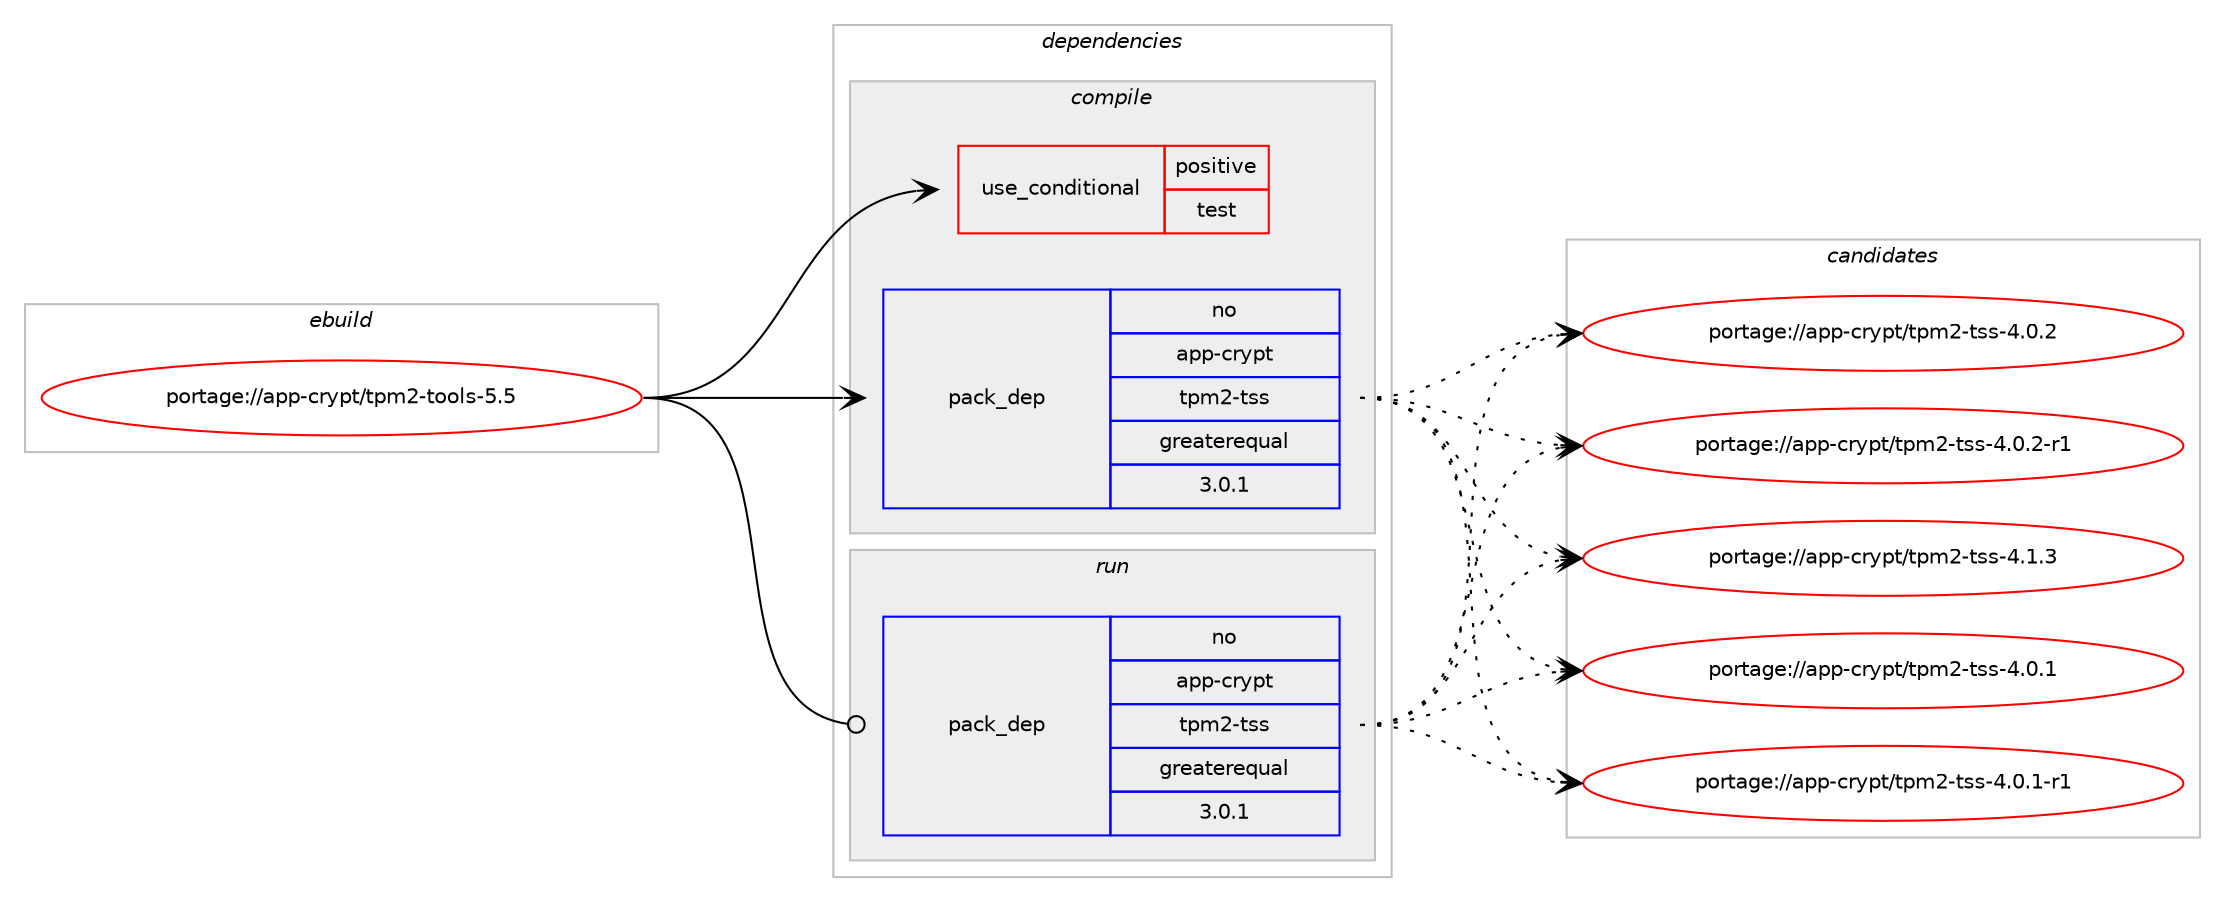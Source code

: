 digraph prolog {

# *************
# Graph options
# *************

newrank=true;
concentrate=true;
compound=true;
graph [rankdir=LR,fontname=Helvetica,fontsize=10,ranksep=1.5];#, ranksep=2.5, nodesep=0.2];
edge  [arrowhead=vee];
node  [fontname=Helvetica,fontsize=10];

# **********
# The ebuild
# **********

subgraph cluster_leftcol {
color=gray;
rank=same;
label=<<i>ebuild</i>>;
id [label="portage://app-crypt/tpm2-tools-5.5", color=red, width=4, href="../app-crypt/tpm2-tools-5.5.svg"];
}

# ****************
# The dependencies
# ****************

subgraph cluster_midcol {
color=gray;
label=<<i>dependencies</i>>;
subgraph cluster_compile {
fillcolor="#eeeeee";
style=filled;
label=<<i>compile</i>>;
subgraph cond3660 {
dependency5939 [label=<<TABLE BORDER="0" CELLBORDER="1" CELLSPACING="0" CELLPADDING="4"><TR><TD ROWSPAN="3" CELLPADDING="10">use_conditional</TD></TR><TR><TD>positive</TD></TR><TR><TD>test</TD></TR></TABLE>>, shape=none, color=red];
# *** BEGIN UNKNOWN DEPENDENCY TYPE (TODO) ***
# dependency5939 -> package_dependency(portage://app-crypt/tpm2-tools-5.5,install,no,app-crypt,swtpm,none,[,,],[],[])
# *** END UNKNOWN DEPENDENCY TYPE (TODO) ***

# *** BEGIN UNKNOWN DEPENDENCY TYPE (TODO) ***
# dependency5939 -> package_dependency(portage://app-crypt/tpm2-tools-5.5,install,no,app-crypt,tpm2-abrmd,none,[,,],[],[])
# *** END UNKNOWN DEPENDENCY TYPE (TODO) ***

# *** BEGIN UNKNOWN DEPENDENCY TYPE (TODO) ***
# dependency5939 -> package_dependency(portage://app-crypt/tpm2-tools-5.5,install,no,dev-util,cmocka,none,[,,],[],[])
# *** END UNKNOWN DEPENDENCY TYPE (TODO) ***

}
id:e -> dependency5939:w [weight=20,style="solid",arrowhead="vee"];
subgraph pack2190 {
dependency5940 [label=<<TABLE BORDER="0" CELLBORDER="1" CELLSPACING="0" CELLPADDING="4" WIDTH="220"><TR><TD ROWSPAN="6" CELLPADDING="30">pack_dep</TD></TR><TR><TD WIDTH="110">no</TD></TR><TR><TD>app-crypt</TD></TR><TR><TD>tpm2-tss</TD></TR><TR><TD>greaterequal</TD></TR><TR><TD>3.0.1</TD></TR></TABLE>>, shape=none, color=blue];
}
id:e -> dependency5940:w [weight=20,style="solid",arrowhead="vee"];
# *** BEGIN UNKNOWN DEPENDENCY TYPE (TODO) ***
# id -> package_dependency(portage://app-crypt/tpm2-tools-5.5,install,no,dev-libs,openssl,none,[,,],any_same_slot,[])
# *** END UNKNOWN DEPENDENCY TYPE (TODO) ***

# *** BEGIN UNKNOWN DEPENDENCY TYPE (TODO) ***
# id -> package_dependency(portage://app-crypt/tpm2-tools-5.5,install,no,net-misc,curl,none,[,,],[],[])
# *** END UNKNOWN DEPENDENCY TYPE (TODO) ***

# *** BEGIN UNKNOWN DEPENDENCY TYPE (TODO) ***
# id -> package_dependency(portage://app-crypt/tpm2-tools-5.5,install,no,sys-libs,efivar,none,[,,],any_same_slot,[])
# *** END UNKNOWN DEPENDENCY TYPE (TODO) ***

}
subgraph cluster_compileandrun {
fillcolor="#eeeeee";
style=filled;
label=<<i>compile and run</i>>;
}
subgraph cluster_run {
fillcolor="#eeeeee";
style=filled;
label=<<i>run</i>>;
subgraph pack2191 {
dependency5941 [label=<<TABLE BORDER="0" CELLBORDER="1" CELLSPACING="0" CELLPADDING="4" WIDTH="220"><TR><TD ROWSPAN="6" CELLPADDING="30">pack_dep</TD></TR><TR><TD WIDTH="110">no</TD></TR><TR><TD>app-crypt</TD></TR><TR><TD>tpm2-tss</TD></TR><TR><TD>greaterequal</TD></TR><TR><TD>3.0.1</TD></TR></TABLE>>, shape=none, color=blue];
}
id:e -> dependency5941:w [weight=20,style="solid",arrowhead="odot"];
# *** BEGIN UNKNOWN DEPENDENCY TYPE (TODO) ***
# id -> package_dependency(portage://app-crypt/tpm2-tools-5.5,run,no,dev-libs,openssl,none,[,,],any_same_slot,[])
# *** END UNKNOWN DEPENDENCY TYPE (TODO) ***

# *** BEGIN UNKNOWN DEPENDENCY TYPE (TODO) ***
# id -> package_dependency(portage://app-crypt/tpm2-tools-5.5,run,no,net-misc,curl,none,[,,],[],[])
# *** END UNKNOWN DEPENDENCY TYPE (TODO) ***

# *** BEGIN UNKNOWN DEPENDENCY TYPE (TODO) ***
# id -> package_dependency(portage://app-crypt/tpm2-tools-5.5,run,no,sys-libs,efivar,none,[,,],any_same_slot,[])
# *** END UNKNOWN DEPENDENCY TYPE (TODO) ***

}
}

# **************
# The candidates
# **************

subgraph cluster_choices {
rank=same;
color=gray;
label=<<i>candidates</i>>;

subgraph choice2190 {
color=black;
nodesep=1;
choice971121124599114121112116471161121095045116115115455246484649 [label="portage://app-crypt/tpm2-tss-4.0.1", color=red, width=4,href="../app-crypt/tpm2-tss-4.0.1.svg"];
choice9711211245991141211121164711611210950451161151154552464846494511449 [label="portage://app-crypt/tpm2-tss-4.0.1-r1", color=red, width=4,href="../app-crypt/tpm2-tss-4.0.1-r1.svg"];
choice971121124599114121112116471161121095045116115115455246484650 [label="portage://app-crypt/tpm2-tss-4.0.2", color=red, width=4,href="../app-crypt/tpm2-tss-4.0.2.svg"];
choice9711211245991141211121164711611210950451161151154552464846504511449 [label="portage://app-crypt/tpm2-tss-4.0.2-r1", color=red, width=4,href="../app-crypt/tpm2-tss-4.0.2-r1.svg"];
choice971121124599114121112116471161121095045116115115455246494651 [label="portage://app-crypt/tpm2-tss-4.1.3", color=red, width=4,href="../app-crypt/tpm2-tss-4.1.3.svg"];
dependency5940:e -> choice971121124599114121112116471161121095045116115115455246484649:w [style=dotted,weight="100"];
dependency5940:e -> choice9711211245991141211121164711611210950451161151154552464846494511449:w [style=dotted,weight="100"];
dependency5940:e -> choice971121124599114121112116471161121095045116115115455246484650:w [style=dotted,weight="100"];
dependency5940:e -> choice9711211245991141211121164711611210950451161151154552464846504511449:w [style=dotted,weight="100"];
dependency5940:e -> choice971121124599114121112116471161121095045116115115455246494651:w [style=dotted,weight="100"];
}
subgraph choice2191 {
color=black;
nodesep=1;
choice971121124599114121112116471161121095045116115115455246484649 [label="portage://app-crypt/tpm2-tss-4.0.1", color=red, width=4,href="../app-crypt/tpm2-tss-4.0.1.svg"];
choice9711211245991141211121164711611210950451161151154552464846494511449 [label="portage://app-crypt/tpm2-tss-4.0.1-r1", color=red, width=4,href="../app-crypt/tpm2-tss-4.0.1-r1.svg"];
choice971121124599114121112116471161121095045116115115455246484650 [label="portage://app-crypt/tpm2-tss-4.0.2", color=red, width=4,href="../app-crypt/tpm2-tss-4.0.2.svg"];
choice9711211245991141211121164711611210950451161151154552464846504511449 [label="portage://app-crypt/tpm2-tss-4.0.2-r1", color=red, width=4,href="../app-crypt/tpm2-tss-4.0.2-r1.svg"];
choice971121124599114121112116471161121095045116115115455246494651 [label="portage://app-crypt/tpm2-tss-4.1.3", color=red, width=4,href="../app-crypt/tpm2-tss-4.1.3.svg"];
dependency5941:e -> choice971121124599114121112116471161121095045116115115455246484649:w [style=dotted,weight="100"];
dependency5941:e -> choice9711211245991141211121164711611210950451161151154552464846494511449:w [style=dotted,weight="100"];
dependency5941:e -> choice971121124599114121112116471161121095045116115115455246484650:w [style=dotted,weight="100"];
dependency5941:e -> choice9711211245991141211121164711611210950451161151154552464846504511449:w [style=dotted,weight="100"];
dependency5941:e -> choice971121124599114121112116471161121095045116115115455246494651:w [style=dotted,weight="100"];
}
}

}
